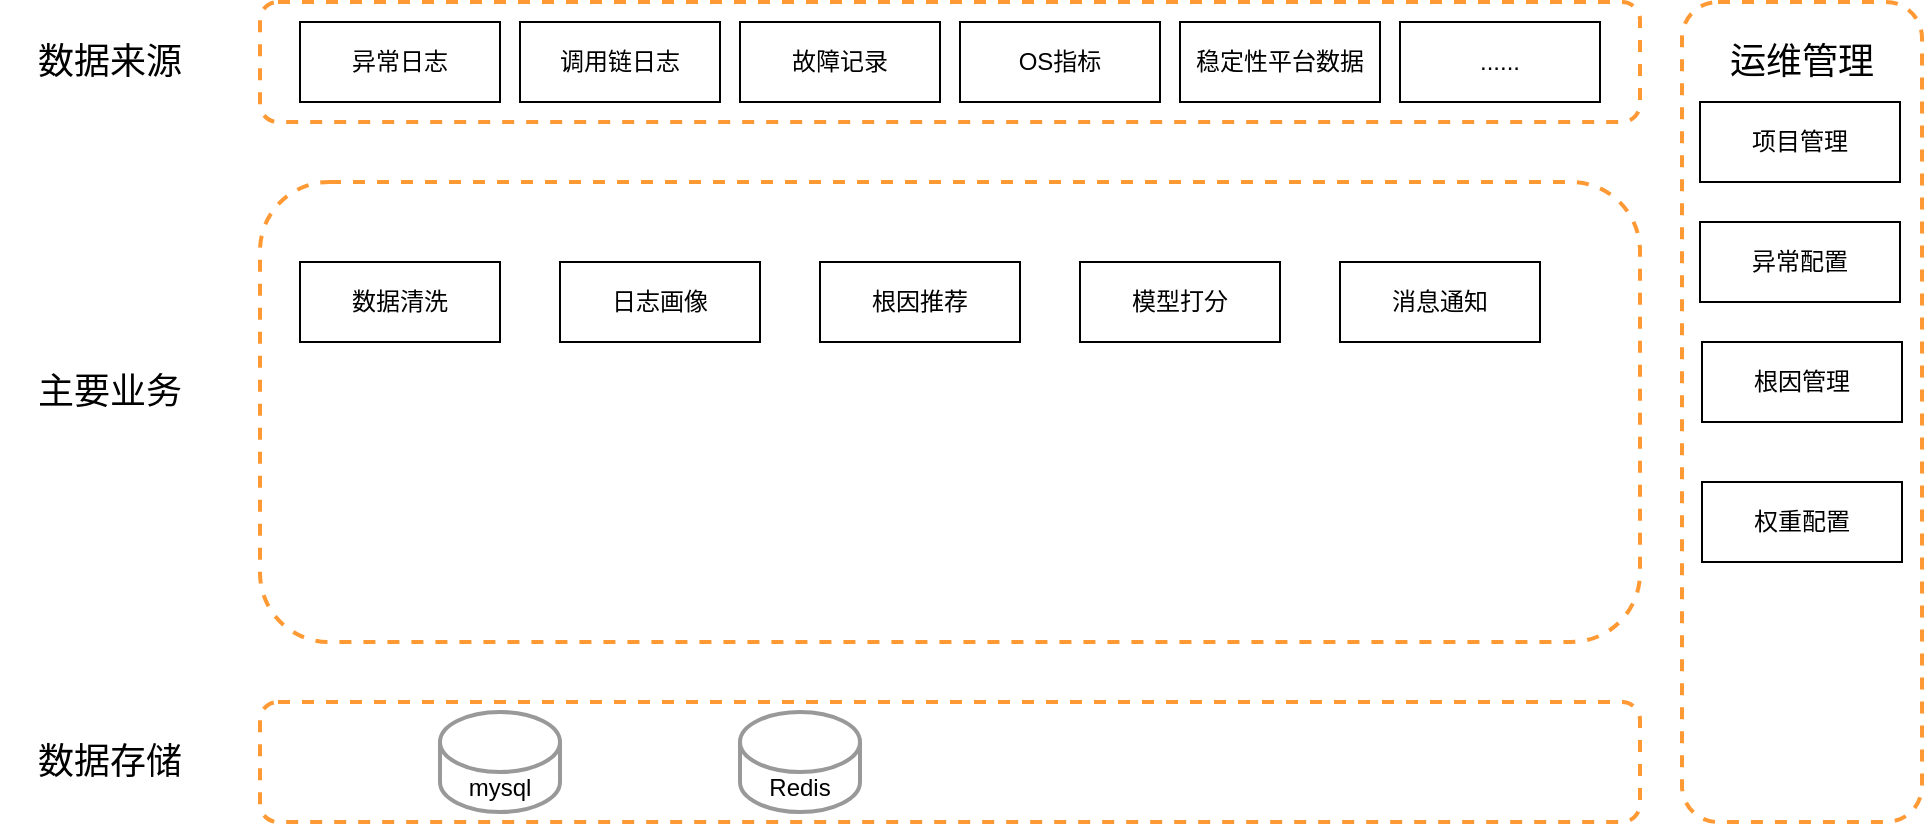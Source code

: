 <mxfile version="16.6.1" type="github">
  <diagram id="uxIiwGRYE8ldoXiBOYKt" name="Page-1">
    <mxGraphModel dx="926" dy="493" grid="1" gridSize="10" guides="1" tooltips="1" connect="1" arrows="1" fold="1" page="1" pageScale="1" pageWidth="1600" pageHeight="900" math="0" shadow="0">
      <root>
        <mxCell id="0" />
        <mxCell id="1" parent="0" />
        <mxCell id="RafLnntqBboa3OTIYfcQ-3" value="" style="rounded=1;whiteSpace=wrap;html=1;dashed=1;fillColor=none;strokeWidth=2;strokeColor=#FF9933;" vertex="1" parent="1">
          <mxGeometry x="280" y="80" width="690" height="60" as="geometry" />
        </mxCell>
        <mxCell id="RafLnntqBboa3OTIYfcQ-1" value="异常日志" style="rounded=0;whiteSpace=wrap;html=1;" vertex="1" parent="1">
          <mxGeometry x="300" y="90" width="100" height="40" as="geometry" />
        </mxCell>
        <mxCell id="RafLnntqBboa3OTIYfcQ-2" value="数据来源" style="text;html=1;strokeColor=none;fillColor=none;align=center;verticalAlign=middle;whiteSpace=wrap;rounded=0;fontSize=18;" vertex="1" parent="1">
          <mxGeometry x="150" y="95" width="110" height="30" as="geometry" />
        </mxCell>
        <mxCell id="RafLnntqBboa3OTIYfcQ-4" value="稳定性平台数据" style="rounded=0;whiteSpace=wrap;html=1;" vertex="1" parent="1">
          <mxGeometry x="740" y="90" width="100" height="40" as="geometry" />
        </mxCell>
        <mxCell id="RafLnntqBboa3OTIYfcQ-5" value="" style="rounded=1;whiteSpace=wrap;html=1;dashed=1;fillColor=none;strokeWidth=2;strokeColor=#FF9933;" vertex="1" parent="1">
          <mxGeometry x="280" y="170" width="690" height="230" as="geometry" />
        </mxCell>
        <mxCell id="RafLnntqBboa3OTIYfcQ-6" value="OS指标" style="rounded=0;whiteSpace=wrap;html=1;" vertex="1" parent="1">
          <mxGeometry x="630" y="90" width="100" height="40" as="geometry" />
        </mxCell>
        <mxCell id="RafLnntqBboa3OTIYfcQ-7" value="日志画像" style="rounded=0;whiteSpace=wrap;html=1;" vertex="1" parent="1">
          <mxGeometry x="430" y="210" width="100" height="40" as="geometry" />
        </mxCell>
        <mxCell id="RafLnntqBboa3OTIYfcQ-8" value="" style="rounded=1;whiteSpace=wrap;html=1;fillColor=none;dashed=1;strokeWidth=2;strokeColor=#FF9933;" vertex="1" parent="1">
          <mxGeometry x="280" y="430" width="690" height="60" as="geometry" />
        </mxCell>
        <mxCell id="RafLnntqBboa3OTIYfcQ-9" value="主要业务" style="text;html=1;strokeColor=none;fillColor=none;align=center;verticalAlign=middle;whiteSpace=wrap;rounded=0;fontSize=18;" vertex="1" parent="1">
          <mxGeometry x="150" y="260" width="110" height="30" as="geometry" />
        </mxCell>
        <mxCell id="RafLnntqBboa3OTIYfcQ-10" value="数据存储" style="text;html=1;strokeColor=none;fillColor=none;align=center;verticalAlign=middle;whiteSpace=wrap;rounded=0;fontSize=18;" vertex="1" parent="1">
          <mxGeometry x="150" y="445" width="110" height="30" as="geometry" />
        </mxCell>
        <mxCell id="RafLnntqBboa3OTIYfcQ-11" value="" style="rounded=1;whiteSpace=wrap;html=1;dashed=1;strokeWidth=2;strokeColor=#FF9933;fillColor=none;" vertex="1" parent="1">
          <mxGeometry x="991" y="80" width="120" height="410" as="geometry" />
        </mxCell>
        <mxCell id="RafLnntqBboa3OTIYfcQ-12" value="运维管理" style="text;html=1;strokeColor=none;fillColor=none;align=center;verticalAlign=middle;whiteSpace=wrap;rounded=0;fontSize=18;" vertex="1" parent="1">
          <mxGeometry x="996" y="95" width="110" height="30" as="geometry" />
        </mxCell>
        <mxCell id="RafLnntqBboa3OTIYfcQ-13" value="调用链日志" style="rounded=0;whiteSpace=wrap;html=1;" vertex="1" parent="1">
          <mxGeometry x="410" y="90" width="100" height="40" as="geometry" />
        </mxCell>
        <mxCell id="RafLnntqBboa3OTIYfcQ-14" value="故障记录" style="rounded=0;whiteSpace=wrap;html=1;" vertex="1" parent="1">
          <mxGeometry x="520" y="90" width="100" height="40" as="geometry" />
        </mxCell>
        <mxCell id="RafLnntqBboa3OTIYfcQ-15" value="......" style="rounded=0;whiteSpace=wrap;html=1;" vertex="1" parent="1">
          <mxGeometry x="850" y="90" width="100" height="40" as="geometry" />
        </mxCell>
        <mxCell id="RafLnntqBboa3OTIYfcQ-16" value="根因推荐" style="rounded=0;whiteSpace=wrap;html=1;" vertex="1" parent="1">
          <mxGeometry x="560" y="210" width="100" height="40" as="geometry" />
        </mxCell>
        <mxCell id="RafLnntqBboa3OTIYfcQ-17" value="数据清洗" style="rounded=0;whiteSpace=wrap;html=1;" vertex="1" parent="1">
          <mxGeometry x="300" y="210" width="100" height="40" as="geometry" />
        </mxCell>
        <mxCell id="RafLnntqBboa3OTIYfcQ-18" value="异常配置" style="rounded=0;whiteSpace=wrap;html=1;" vertex="1" parent="1">
          <mxGeometry x="1000" y="190" width="100" height="40" as="geometry" />
        </mxCell>
        <mxCell id="RafLnntqBboa3OTIYfcQ-19" value="项目管理" style="rounded=0;whiteSpace=wrap;html=1;" vertex="1" parent="1">
          <mxGeometry x="1000" y="130" width="100" height="40" as="geometry" />
        </mxCell>
        <mxCell id="RafLnntqBboa3OTIYfcQ-20" value="根因管理" style="rounded=0;whiteSpace=wrap;html=1;" vertex="1" parent="1">
          <mxGeometry x="1001" y="250" width="100" height="40" as="geometry" />
        </mxCell>
        <mxCell id="RafLnntqBboa3OTIYfcQ-21" value="模型打分" style="rounded=0;whiteSpace=wrap;html=1;" vertex="1" parent="1">
          <mxGeometry x="690" y="210" width="100" height="40" as="geometry" />
        </mxCell>
        <mxCell id="RafLnntqBboa3OTIYfcQ-22" value="mysql" style="shape=cylinder3;whiteSpace=wrap;html=1;boundedLbl=1;backgroundOutline=1;size=15;strokeColor=#999999;strokeWidth=2;fillColor=none;" vertex="1" parent="1">
          <mxGeometry x="370" y="435" width="60" height="50" as="geometry" />
        </mxCell>
        <mxCell id="RafLnntqBboa3OTIYfcQ-23" value="Redis" style="shape=cylinder3;whiteSpace=wrap;html=1;boundedLbl=1;backgroundOutline=1;size=15;strokeColor=#999999;strokeWidth=2;fillColor=none;" vertex="1" parent="1">
          <mxGeometry x="520" y="435" width="60" height="50" as="geometry" />
        </mxCell>
        <mxCell id="RafLnntqBboa3OTIYfcQ-24" value="消息通知" style="rounded=0;whiteSpace=wrap;html=1;" vertex="1" parent="1">
          <mxGeometry x="820" y="210" width="100" height="40" as="geometry" />
        </mxCell>
        <mxCell id="RafLnntqBboa3OTIYfcQ-25" value="权重配置" style="rounded=0;whiteSpace=wrap;html=1;" vertex="1" parent="1">
          <mxGeometry x="1001" y="320" width="100" height="40" as="geometry" />
        </mxCell>
      </root>
    </mxGraphModel>
  </diagram>
</mxfile>
